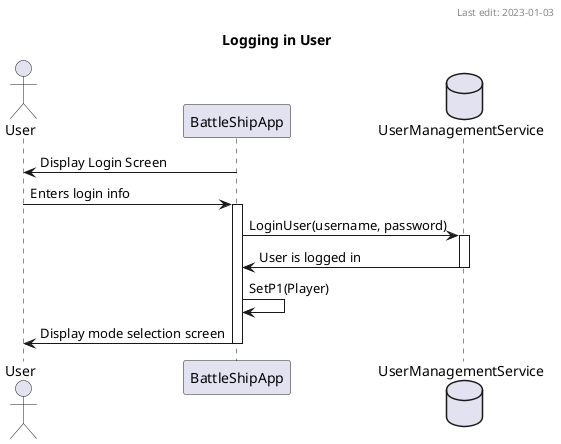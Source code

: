 @startuml
'Author: Hayden Carpenter
'Last Edit: 2023-01-03
title Logging in User
header Last edit: 2023-01-03
actor User
participant BattleShipApp as gui
database UserManagementService as db
gui->User:Display Login Screen
User->gui++: Enters login info
gui->db++:LoginUser(username, password)
gui<-db--:User is logged in
gui->gui:SetP1(Player)
gui->User:Display mode selection screen
gui--
@enduml